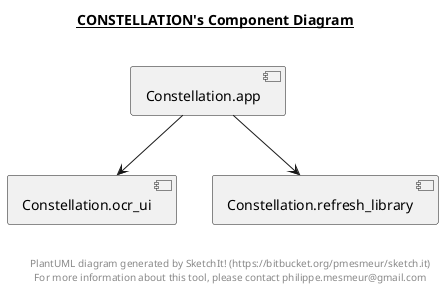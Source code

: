 @startuml

title __CONSTELLATION's Component Diagram__\n

  [Constellation.app] --> [Constellation.ocr_ui]
  [Constellation.app] --> [Constellation.refresh_library]


right footer


PlantUML diagram generated by SketchIt! (https://bitbucket.org/pmesmeur/sketch.it)
For more information about this tool, please contact philippe.mesmeur@gmail.com
endfooter

@enduml
